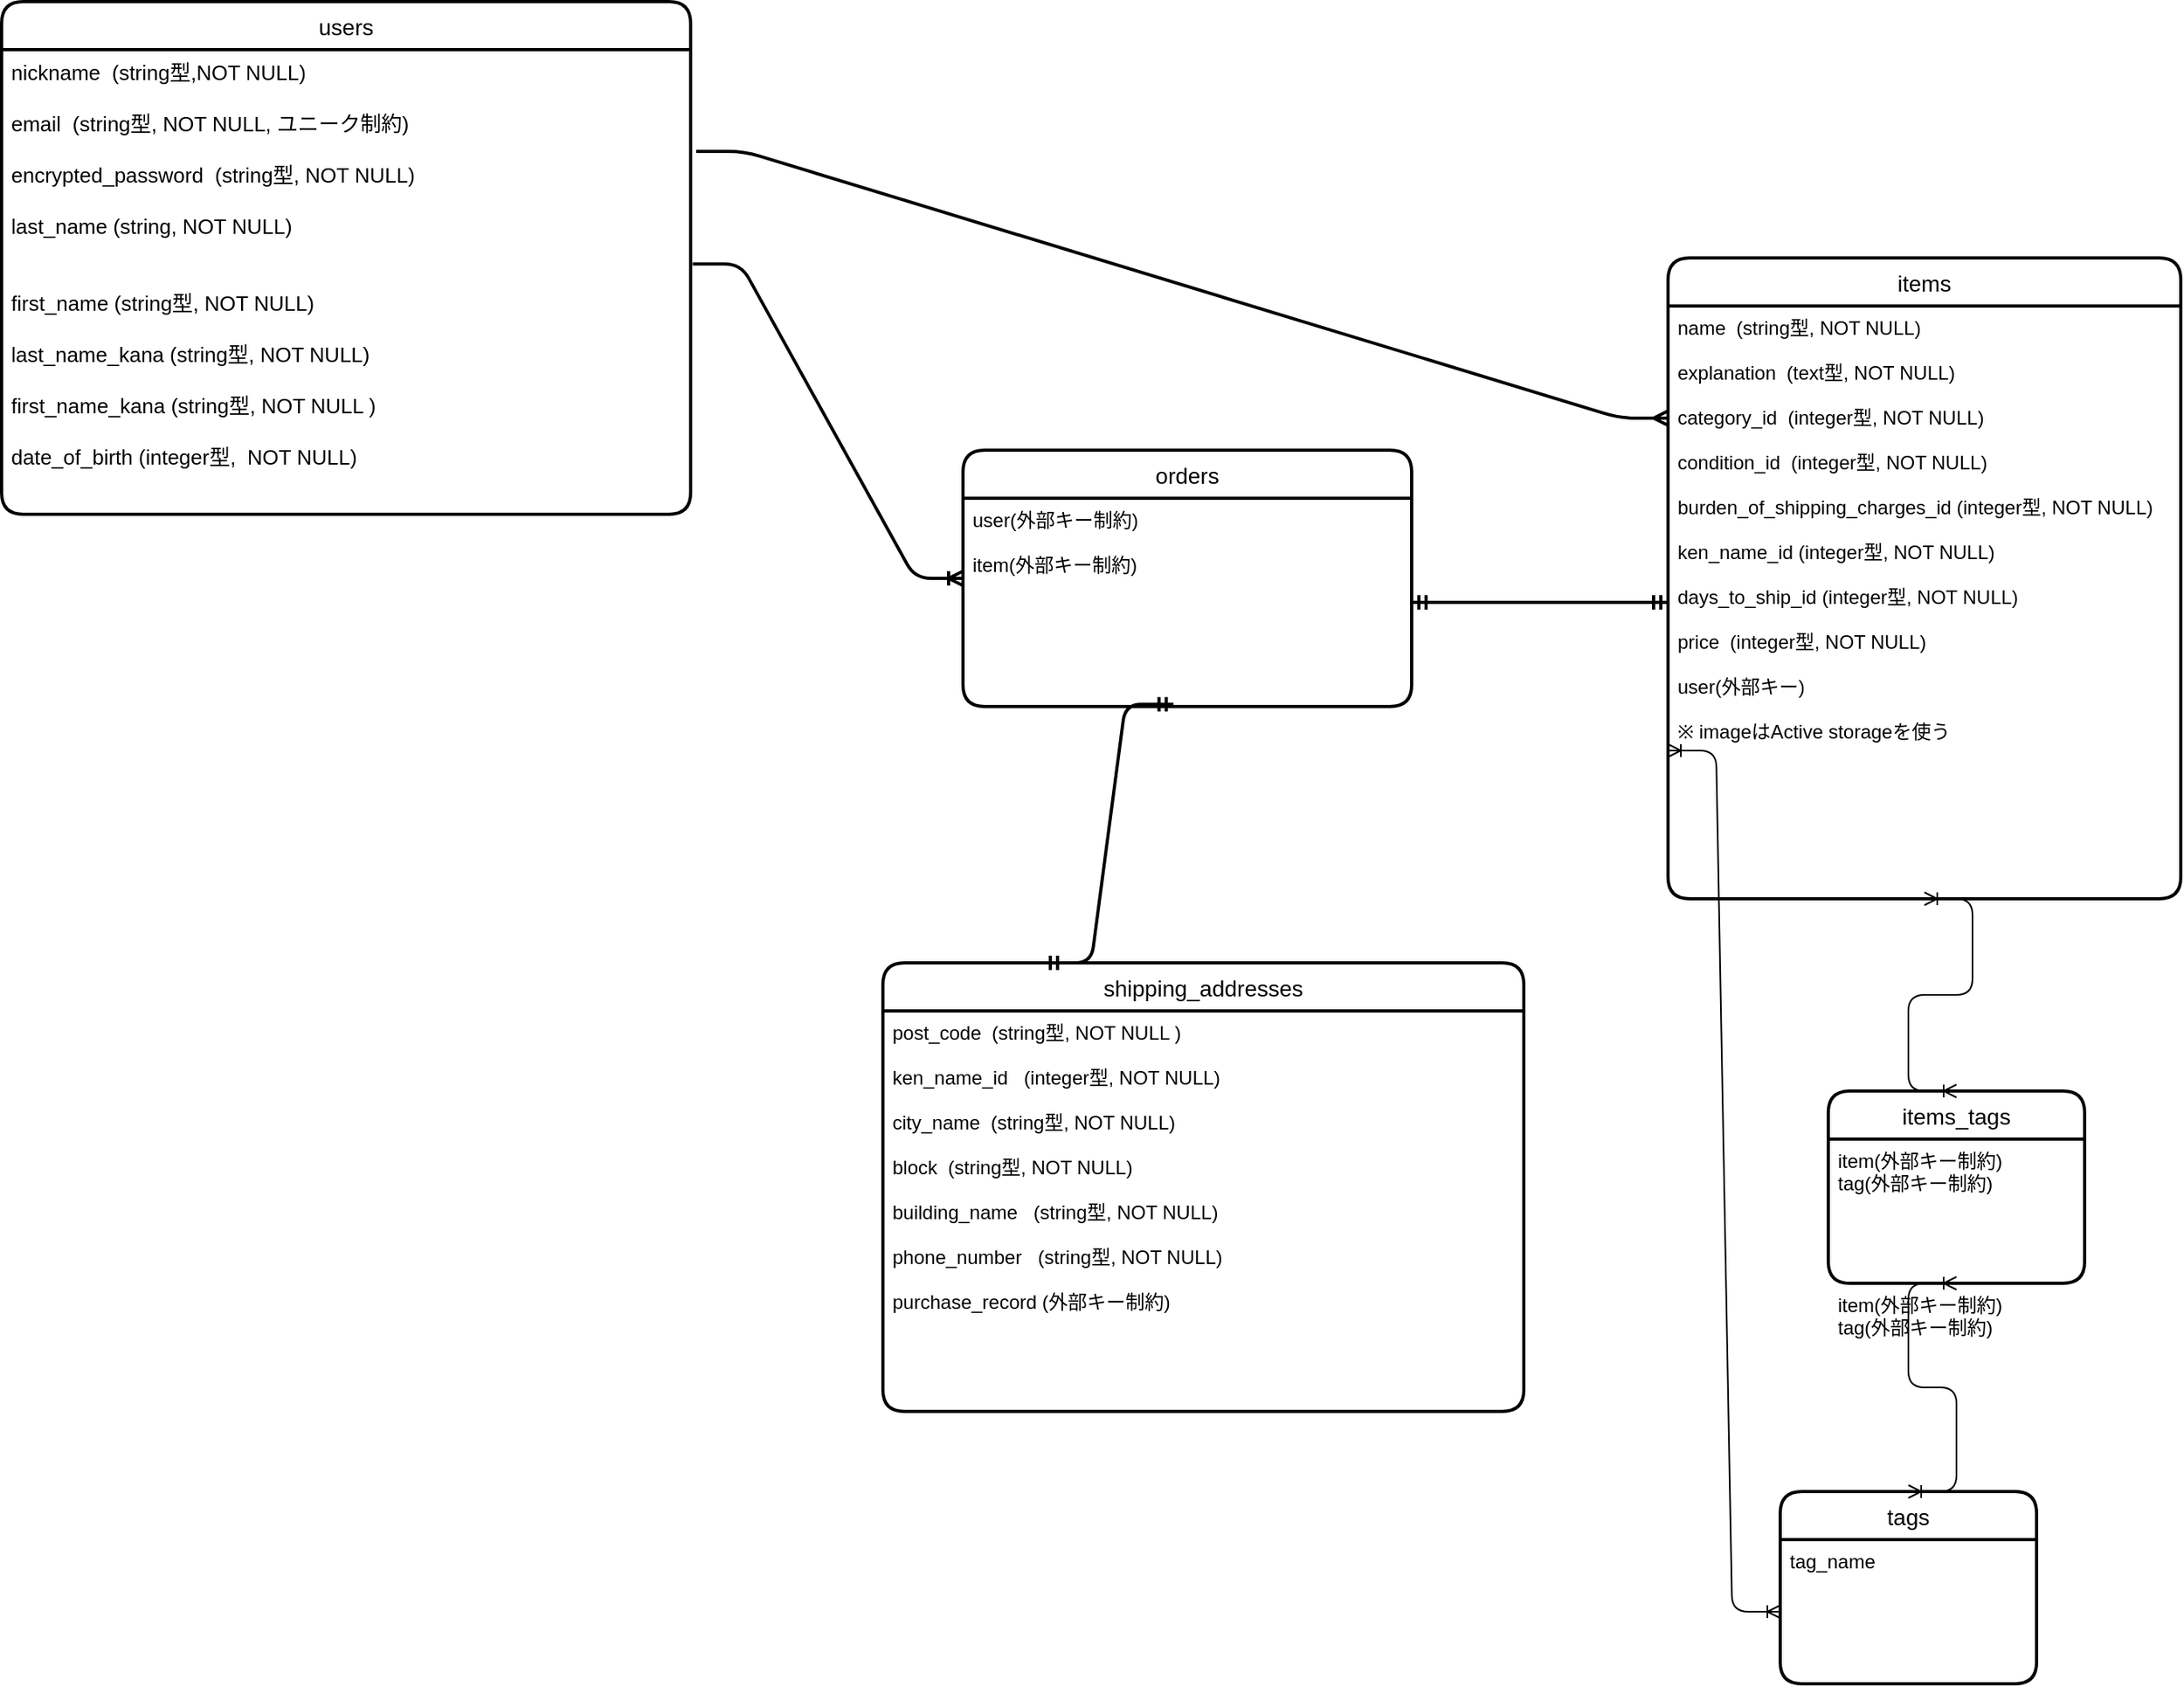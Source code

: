 <mxfile>
    <diagram id="1yHgPzhJLpAmwh5vAKw2" name="ページ1">
        <mxGraphModel dx="968" dy="680" grid="1" gridSize="10" guides="1" tooltips="1" connect="1" arrows="1" fold="1" page="1" pageScale="1" pageWidth="827" pageHeight="1169" math="0" shadow="0">
            <root>
                <mxCell id="0"/>
                <mxCell id="1" parent="0"/>
                <mxCell id="2" value="users" style="swimlane;childLayout=stackLayout;horizontal=1;startSize=30;horizontalStack=0;rounded=1;fontSize=14;fontStyle=0;strokeWidth=2;resizeParent=0;resizeLast=1;shadow=0;dashed=0;align=center;" parent="1" vertex="1">
                    <mxGeometry x="80" y="80" width="430" height="320" as="geometry">
                        <mxRectangle x="60" y="240" width="70" height="30" as="alternateBounds"/>
                    </mxGeometry>
                </mxCell>
                <mxCell id="3" value="nickname  (string型,NOT NULL)&#10;&#10;email  (string型, NOT NULL, ユニーク制約)&#10;&#10;encrypted_password  (string型, NOT NULL)&#10;&#10;last_name (string, NOT NULL)&#10;&#10;&#10;first_name (string型, NOT NULL)&#10;&#10;last_name_kana (string型, NOT NULL)&#10;&#10;first_name_kana (string型, NOT NULL )&#10;&#10;date_of_birth (integer型,  NOT NULL)&#10;" style="align=left;strokeColor=none;fillColor=none;spacingLeft=4;fontSize=13;verticalAlign=top;resizable=0;rotatable=0;part=1;strokeWidth=0;" parent="2" vertex="1">
                    <mxGeometry y="30" width="430" height="290" as="geometry"/>
                </mxCell>
                <mxCell id="4" value="items" style="swimlane;childLayout=stackLayout;horizontal=1;startSize=30;horizontalStack=0;rounded=1;fontSize=14;fontStyle=0;strokeWidth=2;resizeParent=0;resizeLast=1;shadow=0;dashed=0;align=center;" parent="1" vertex="1">
                    <mxGeometry x="1120" y="240" width="320" height="400" as="geometry"/>
                </mxCell>
                <mxCell id="5" value="name  (string型, NOT NULL)&#10;&#10;explanation  (text型, NOT NULL)&#10;&#10;category_id  (integer型, NOT NULL)&#10;&#10;condition_id  (integer型, NOT NULL)&#10;&#10;burden_of_shipping_charges_id (integer型, NOT NULL)&#10;&#10;ken_name_id (integer型, NOT NULL)&#10;&#10;days_to_ship_id (integer型, NOT NULL)&#10;&#10;price  (integer型, NOT NULL)&#10;&#10;user(外部キー)&#10;&#10;※ imageはActive storageを使う" style="align=left;strokeColor=none;fillColor=none;spacingLeft=4;fontSize=12;verticalAlign=top;resizable=0;rotatable=0;part=1;" parent="4" vertex="1">
                    <mxGeometry y="30" width="320" height="370" as="geometry"/>
                </mxCell>
                <mxCell id="21" value="shipping_addresses" style="swimlane;childLayout=stackLayout;horizontal=1;startSize=30;horizontalStack=0;rounded=1;fontSize=14;fontStyle=0;strokeWidth=2;resizeParent=0;resizeLast=1;shadow=0;dashed=0;align=center;" parent="1" vertex="1">
                    <mxGeometry x="630" y="680" width="400" height="280" as="geometry"/>
                </mxCell>
                <mxCell id="22" value="post_code  (string型, NOT NULL )&#10;&#10;ken_name_id   (integer型, NOT NULL)&#10;&#10;city_name  (string型, NOT NULL)&#10;&#10;block  (string型, NOT NULL)&#10;&#10;building_name   (string型, NOT NULL)&#10;&#10;phone_number   (string型, NOT NULL)&#10;&#10;purchase_record (外部キー制約)" style="align=left;strokeColor=none;fillColor=none;spacingLeft=4;fontSize=12;verticalAlign=top;resizable=0;rotatable=0;part=1;" parent="21" vertex="1">
                    <mxGeometry y="30" width="400" height="250" as="geometry"/>
                </mxCell>
                <mxCell id="46" value="orders" style="swimlane;childLayout=stackLayout;horizontal=1;startSize=30;horizontalStack=0;rounded=1;fontSize=14;fontStyle=0;strokeWidth=2;resizeParent=0;resizeLast=1;shadow=0;dashed=0;align=center;" parent="1" vertex="1">
                    <mxGeometry x="680" y="360" width="280" height="160" as="geometry"/>
                </mxCell>
                <mxCell id="47" value="user(外部キー制約)&#10;&#10;item(外部キー制約)" style="align=left;strokeColor=none;fillColor=none;spacingLeft=4;fontSize=12;verticalAlign=top;resizable=0;rotatable=0;part=1;" parent="46" vertex="1">
                    <mxGeometry y="30" width="280" height="130" as="geometry"/>
                </mxCell>
                <mxCell id="49" value="" style="edgeStyle=entityRelationEdgeStyle;fontSize=12;html=1;endArrow=ERoneToMany;exitX=1.003;exitY=0.461;exitDx=0;exitDy=0;exitPerimeter=0;entryX=0;entryY=0.5;entryDx=0;entryDy=0;strokeWidth=2;" parent="1" source="3" target="46" edge="1">
                    <mxGeometry width="100" height="100" relative="1" as="geometry">
                        <mxPoint x="540" y="380" as="sourcePoint"/>
                        <mxPoint x="640" y="280" as="targetPoint"/>
                    </mxGeometry>
                </mxCell>
                <mxCell id="51" value="" style="edgeStyle=entityRelationEdgeStyle;fontSize=12;html=1;endArrow=ERmandOne;startArrow=ERmandOne;strokeWidth=2;entryX=0;entryY=0.5;entryDx=0;entryDy=0;" parent="1" source="47" target="5" edge="1">
                    <mxGeometry width="100" height="100" relative="1" as="geometry">
                        <mxPoint x="950" y="540" as="sourcePoint"/>
                        <mxPoint x="1050" y="440" as="targetPoint"/>
                    </mxGeometry>
                </mxCell>
                <mxCell id="58" value="" style="edgeStyle=entityRelationEdgeStyle;fontSize=12;html=1;endArrow=ERmany;strokeWidth=2;exitX=1.008;exitY=0.219;exitDx=0;exitDy=0;exitPerimeter=0;entryX=0;entryY=0.25;entryDx=0;entryDy=0;" parent="1" source="3" target="4" edge="1">
                    <mxGeometry width="100" height="100" relative="1" as="geometry">
                        <mxPoint x="770" y="260" as="sourcePoint"/>
                        <mxPoint x="870" y="160" as="targetPoint"/>
                    </mxGeometry>
                </mxCell>
                <mxCell id="59" value="" style="edgeStyle=entityRelationEdgeStyle;fontSize=12;html=1;endArrow=ERmandOne;startArrow=ERmandOne;strokeWidth=2;entryX=0.469;entryY=0.989;entryDx=0;entryDy=0;entryPerimeter=0;exitX=0.25;exitY=0;exitDx=0;exitDy=0;" parent="1" source="21" target="47" edge="1">
                    <mxGeometry width="100" height="100" relative="1" as="geometry">
                        <mxPoint x="700" y="635" as="sourcePoint"/>
                        <mxPoint x="800" y="535" as="targetPoint"/>
                    </mxGeometry>
                </mxCell>
                <mxCell id="64" value="tags" style="swimlane;childLayout=stackLayout;horizontal=1;startSize=30;horizontalStack=0;rounded=1;fontSize=14;fontStyle=0;strokeWidth=2;resizeParent=0;resizeLast=1;shadow=0;dashed=0;align=center;" parent="1" vertex="1">
                    <mxGeometry x="1190" y="1010" width="160" height="120" as="geometry"/>
                </mxCell>
                <mxCell id="65" value="tag_name&#10;" style="align=left;strokeColor=none;fillColor=none;spacingLeft=4;fontSize=12;verticalAlign=top;resizable=0;rotatable=0;part=1;" parent="64" vertex="1">
                    <mxGeometry y="30" width="160" height="90" as="geometry"/>
                </mxCell>
                <mxCell id="66" value="items_tags" style="swimlane;childLayout=stackLayout;horizontal=1;startSize=30;horizontalStack=0;rounded=1;fontSize=14;fontStyle=0;strokeWidth=2;resizeParent=0;resizeLast=1;shadow=0;dashed=0;align=center;" parent="1" vertex="1">
                    <mxGeometry x="1220" y="760" width="160" height="120" as="geometry"/>
                </mxCell>
                <mxCell id="67" value="item(外部キー制約)&#10;tag(外部キー制約)" style="align=left;strokeColor=none;fillColor=none;spacingLeft=4;fontSize=12;verticalAlign=top;resizable=0;rotatable=0;part=1;" parent="66" vertex="1">
                    <mxGeometry y="30" width="160" height="90" as="geometry"/>
                </mxCell>
                <mxCell id="75" value="item(外部キー制約)&#10;tag(外部キー制約)" style="align=left;strokeColor=none;fillColor=none;spacingLeft=4;fontSize=12;verticalAlign=top;resizable=0;rotatable=0;part=1;" vertex="1" parent="66">
                    <mxGeometry y="120" width="160" as="geometry"/>
                </mxCell>
                <mxCell id="72" value="" style="edgeStyle=entityRelationEdgeStyle;fontSize=12;html=1;endArrow=ERoneToMany;startArrow=ERoneToMany;exitX=0;exitY=0.5;exitDx=0;exitDy=0;entryX=0;entryY=0.75;entryDx=0;entryDy=0;" parent="1" source="65" target="5" edge="1">
                    <mxGeometry width="100" height="100" relative="1" as="geometry">
                        <mxPoint x="1220" y="860" as="sourcePoint"/>
                        <mxPoint x="1320" y="760" as="targetPoint"/>
                    </mxGeometry>
                </mxCell>
                <mxCell id="73" value="" style="edgeStyle=entityRelationEdgeStyle;fontSize=12;html=1;endArrow=ERoneToMany;startArrow=ERoneToMany;entryX=0.5;entryY=1;entryDx=0;entryDy=0;exitX=0.5;exitY=0;exitDx=0;exitDy=0;" parent="1" source="66" target="5" edge="1">
                    <mxGeometry width="100" height="100" relative="1" as="geometry">
                        <mxPoint x="1220" y="860" as="sourcePoint"/>
                        <mxPoint x="1320" y="760" as="targetPoint"/>
                    </mxGeometry>
                </mxCell>
                <mxCell id="74" value="" style="edgeStyle=entityRelationEdgeStyle;fontSize=12;html=1;endArrow=ERoneToMany;startArrow=ERoneToMany;exitX=0.5;exitY=0;exitDx=0;exitDy=0;entryX=0.5;entryY=1;entryDx=0;entryDy=0;" parent="1" source="64" target="67" edge="1">
                    <mxGeometry width="100" height="100" relative="1" as="geometry">
                        <mxPoint x="1220" y="860" as="sourcePoint"/>
                        <mxPoint x="1320" y="760" as="targetPoint"/>
                    </mxGeometry>
                </mxCell>
            </root>
        </mxGraphModel>
    </diagram>
</mxfile>